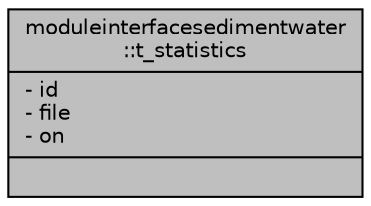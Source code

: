 digraph "moduleinterfacesedimentwater::t_statistics"
{
 // LATEX_PDF_SIZE
  edge [fontname="Helvetica",fontsize="10",labelfontname="Helvetica",labelfontsize="10"];
  node [fontname="Helvetica",fontsize="10",shape=record];
  Node1 [label="{moduleinterfacesedimentwater\l::t_statistics\n|- id\l- file\l- on\l|}",height=0.2,width=0.4,color="black", fillcolor="grey75", style="filled", fontcolor="black",tooltip=" "];
}
